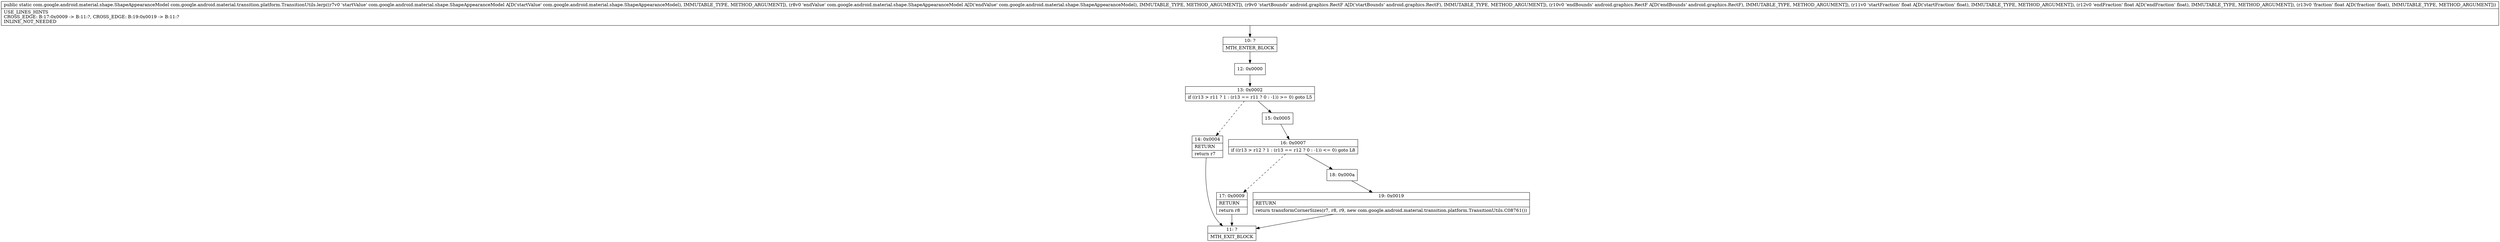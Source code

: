 digraph "CFG forcom.google.android.material.transition.platform.TransitionUtils.lerp(Lcom\/google\/android\/material\/shape\/ShapeAppearanceModel;Lcom\/google\/android\/material\/shape\/ShapeAppearanceModel;Landroid\/graphics\/RectF;Landroid\/graphics\/RectF;FFF)Lcom\/google\/android\/material\/shape\/ShapeAppearanceModel;" {
Node_10 [shape=record,label="{10\:\ ?|MTH_ENTER_BLOCK\l}"];
Node_12 [shape=record,label="{12\:\ 0x0000}"];
Node_13 [shape=record,label="{13\:\ 0x0002|if ((r13 \> r11 ? 1 : (r13 == r11 ? 0 : \-1)) \>= 0) goto L5\l}"];
Node_14 [shape=record,label="{14\:\ 0x0004|RETURN\l|return r7\l}"];
Node_11 [shape=record,label="{11\:\ ?|MTH_EXIT_BLOCK\l}"];
Node_15 [shape=record,label="{15\:\ 0x0005}"];
Node_16 [shape=record,label="{16\:\ 0x0007|if ((r13 \> r12 ? 1 : (r13 == r12 ? 0 : \-1)) \<= 0) goto L8\l}"];
Node_17 [shape=record,label="{17\:\ 0x0009|RETURN\l|return r8\l}"];
Node_18 [shape=record,label="{18\:\ 0x000a}"];
Node_19 [shape=record,label="{19\:\ 0x0019|RETURN\l|return transformCornerSizes(r7, r8, r9, new com.google.android.material.transition.platform.TransitionUtils.C08761())\l}"];
MethodNode[shape=record,label="{public static com.google.android.material.shape.ShapeAppearanceModel com.google.android.material.transition.platform.TransitionUtils.lerp((r7v0 'startValue' com.google.android.material.shape.ShapeAppearanceModel A[D('startValue' com.google.android.material.shape.ShapeAppearanceModel), IMMUTABLE_TYPE, METHOD_ARGUMENT]), (r8v0 'endValue' com.google.android.material.shape.ShapeAppearanceModel A[D('endValue' com.google.android.material.shape.ShapeAppearanceModel), IMMUTABLE_TYPE, METHOD_ARGUMENT]), (r9v0 'startBounds' android.graphics.RectF A[D('startBounds' android.graphics.RectF), IMMUTABLE_TYPE, METHOD_ARGUMENT]), (r10v0 'endBounds' android.graphics.RectF A[D('endBounds' android.graphics.RectF), IMMUTABLE_TYPE, METHOD_ARGUMENT]), (r11v0 'startFraction' float A[D('startFraction' float), IMMUTABLE_TYPE, METHOD_ARGUMENT]), (r12v0 'endFraction' float A[D('endFraction' float), IMMUTABLE_TYPE, METHOD_ARGUMENT]), (r13v0 'fraction' float A[D('fraction' float), IMMUTABLE_TYPE, METHOD_ARGUMENT]))  | USE_LINES_HINTS\lCROSS_EDGE: B:17:0x0009 \-\> B:11:?, CROSS_EDGE: B:19:0x0019 \-\> B:11:?\lINLINE_NOT_NEEDED\l}"];
MethodNode -> Node_10;Node_10 -> Node_12;
Node_12 -> Node_13;
Node_13 -> Node_14[style=dashed];
Node_13 -> Node_15;
Node_14 -> Node_11;
Node_15 -> Node_16;
Node_16 -> Node_17[style=dashed];
Node_16 -> Node_18;
Node_17 -> Node_11;
Node_18 -> Node_19;
Node_19 -> Node_11;
}


